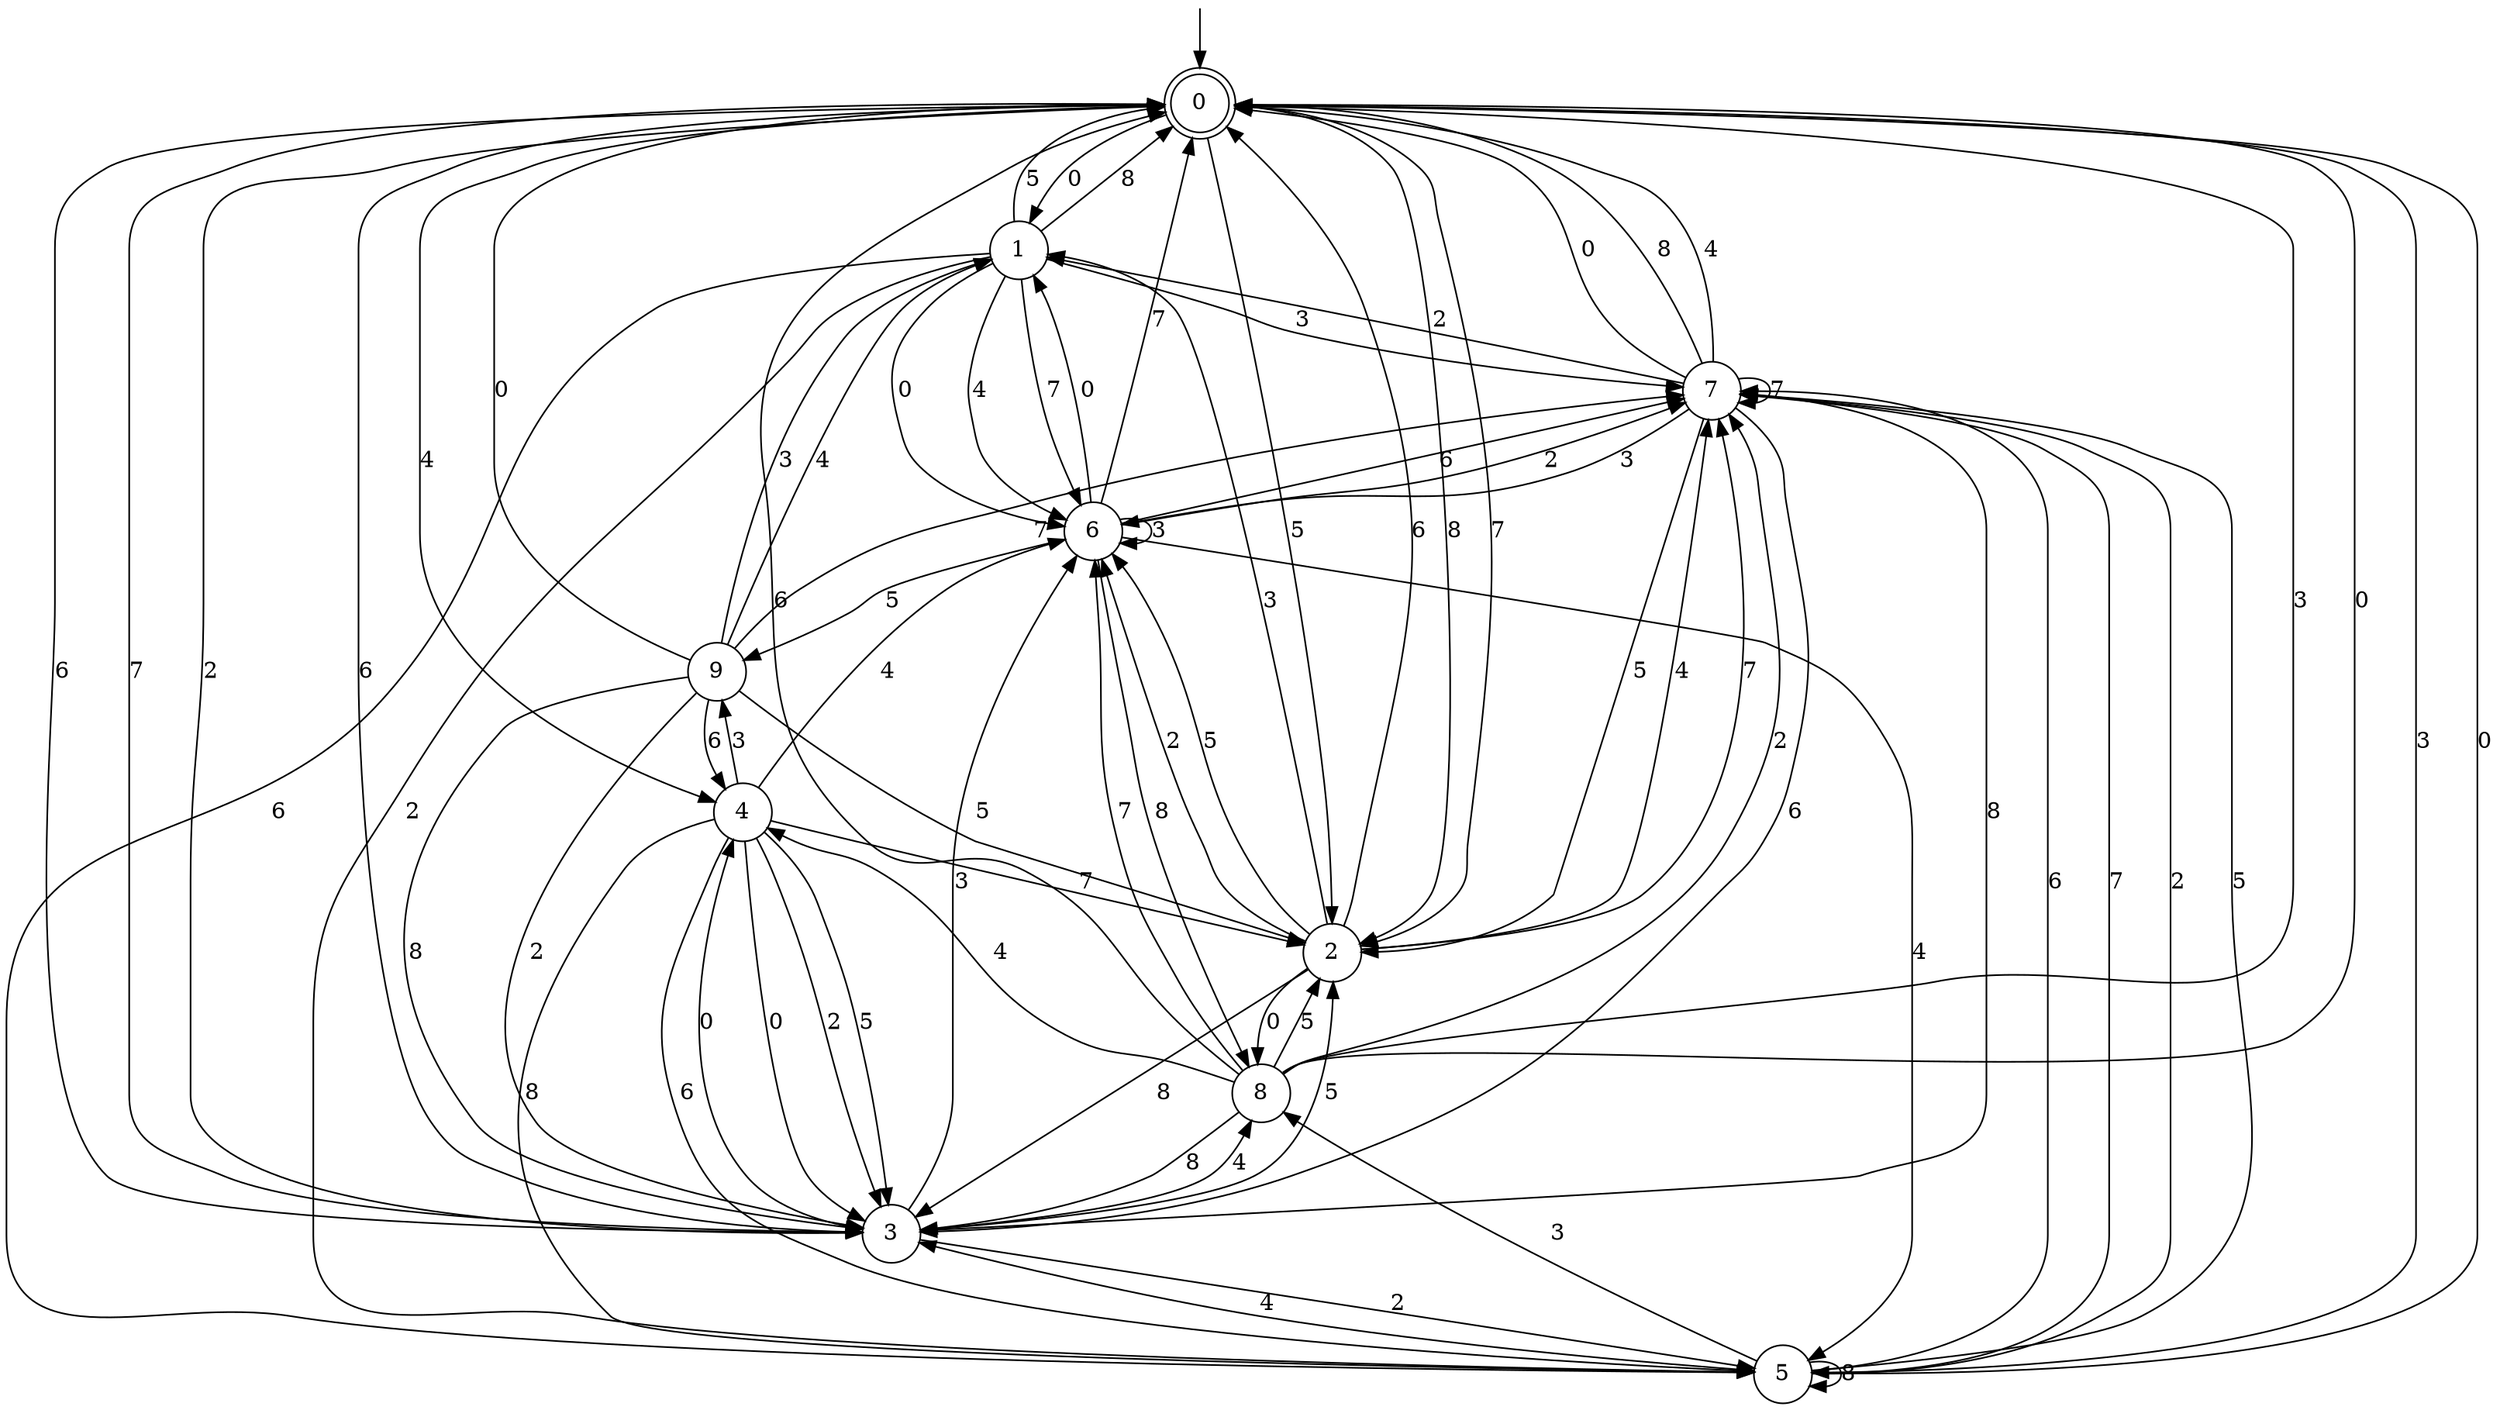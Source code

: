 digraph g {

	s0 [shape="doublecircle" label="0"];
	s1 [shape="circle" label="1"];
	s2 [shape="circle" label="2"];
	s3 [shape="circle" label="3"];
	s4 [shape="circle" label="4"];
	s5 [shape="circle" label="5"];
	s6 [shape="circle" label="6"];
	s7 [shape="circle" label="7"];
	s8 [shape="circle" label="8"];
	s9 [shape="circle" label="9"];
	s0 -> s1 [label="0"];
	s0 -> s2 [label="8"];
	s0 -> s3 [label="6"];
	s0 -> s4 [label="4"];
	s0 -> s2 [label="7"];
	s0 -> s3 [label="2"];
	s0 -> s2 [label="5"];
	s0 -> s5 [label="3"];
	s1 -> s6 [label="0"];
	s1 -> s0 [label="8"];
	s1 -> s5 [label="6"];
	s1 -> s6 [label="4"];
	s1 -> s6 [label="7"];
	s1 -> s5 [label="2"];
	s1 -> s0 [label="5"];
	s1 -> s7 [label="3"];
	s2 -> s8 [label="0"];
	s2 -> s3 [label="8"];
	s2 -> s0 [label="6"];
	s2 -> s7 [label="4"];
	s2 -> s7 [label="7"];
	s2 -> s6 [label="2"];
	s2 -> s6 [label="5"];
	s2 -> s1 [label="3"];
	s3 -> s4 [label="0"];
	s3 -> s7 [label="8"];
	s3 -> s0 [label="6"];
	s3 -> s8 [label="4"];
	s3 -> s0 [label="7"];
	s3 -> s5 [label="2"];
	s3 -> s2 [label="5"];
	s3 -> s6 [label="3"];
	s4 -> s3 [label="0"];
	s4 -> s5 [label="8"];
	s4 -> s5 [label="6"];
	s4 -> s6 [label="4"];
	s4 -> s2 [label="7"];
	s4 -> s3 [label="2"];
	s4 -> s3 [label="5"];
	s4 -> s9 [label="3"];
	s5 -> s0 [label="0"];
	s5 -> s5 [label="8"];
	s5 -> s7 [label="6"];
	s5 -> s3 [label="4"];
	s5 -> s7 [label="7"];
	s5 -> s7 [label="2"];
	s5 -> s7 [label="5"];
	s5 -> s8 [label="3"];
	s6 -> s1 [label="0"];
	s6 -> s8 [label="8"];
	s6 -> s7 [label="6"];
	s6 -> s5 [label="4"];
	s6 -> s0 [label="7"];
	s6 -> s7 [label="2"];
	s6 -> s9 [label="5"];
	s6 -> s6 [label="3"];
	s7 -> s0 [label="0"];
	s7 -> s0 [label="8"];
	s7 -> s3 [label="6"];
	s7 -> s0 [label="4"];
	s7 -> s7 [label="7"];
	s7 -> s1 [label="2"];
	s7 -> s2 [label="5"];
	s7 -> s6 [label="3"];
	s8 -> s0 [label="0"];
	s8 -> s3 [label="8"];
	s8 -> s0 [label="6"];
	s8 -> s4 [label="4"];
	s8 -> s6 [label="7"];
	s8 -> s7 [label="2"];
	s8 -> s2 [label="5"];
	s8 -> s0 [label="3"];
	s9 -> s0 [label="0"];
	s9 -> s3 [label="8"];
	s9 -> s4 [label="6"];
	s9 -> s1 [label="4"];
	s9 -> s7 [label="7"];
	s9 -> s3 [label="2"];
	s9 -> s2 [label="5"];
	s9 -> s1 [label="3"];

__start0 [label="" shape="none" width="0" height="0"];
__start0 -> s0;

}
